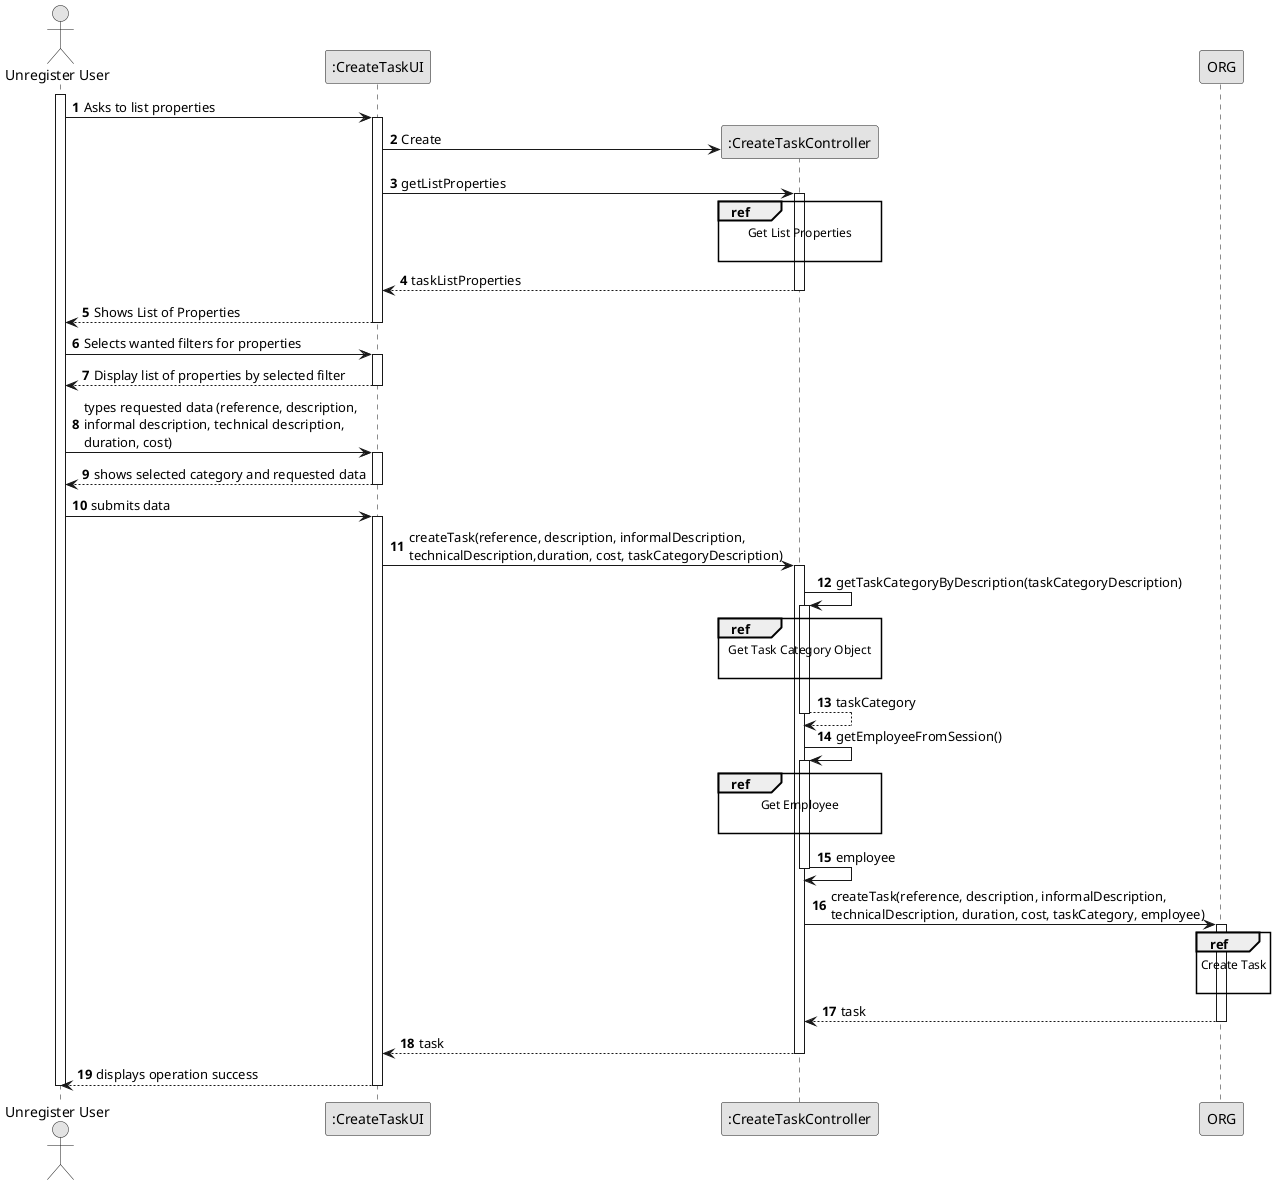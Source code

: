 @startuml
skinparam monochrome true
skinparam packageStyle rectangle
skinparam shadowing false

autonumber

'hide footbox
actor "Unregister User" as ADM
participant ":CreateTaskUI" as UI
participant ":CreateTaskController" as CTRL


activate ADM

    ADM -> UI : Asks to list properties

    activate UI

        UI -> CTRL** : Create
        UI -> CTRL : getListProperties
        ref over CTRL
            Get List Properties

        end ref

        activate CTRL

            CTRL --> UI : taskListProperties
        deactivate CTRL

        UI --> ADM : Shows List of Properties
    deactivate UI

    ADM -> UI : Selects wanted filters for properties
    activate UI

        UI --> ADM : Display list of properties by selected filter
    deactivate UI

    ADM -> UI : types requested data (reference, description,\ninformal description, technical description,\nduration, cost)
    activate UI

        UI --> ADM : shows selected category and requested data
    deactivate UI

    ADM -> UI : submits data
    activate UI

        UI -> CTRL : createTask(reference, description, informalDescription,\ntechnicalDescription,duration, cost, taskCategoryDescription)
        activate CTRL

            CTRL -> CTRL : getTaskCategoryByDescription(taskCategoryDescription)
            activate CTRL

                ref over CTRL
                    Get Task Category Object

                end ref

                CTRL --> CTRL : taskCategory
            deactivate CTRL

            CTRL -> CTRL : getEmployeeFromSession()
            activate CTRL

                ref over CTRL
                    Get Employee

                end ref
                CTRL -> CTRL : employee
            deactivate CTRL

            CTRL -> ORG: createTask(reference, description, informalDescription,\ntechnicalDescription, duration, cost, taskCategory, employee)
            activate ORG

                ref over ORG
                    Create Task

                end

                ORG --> CTRL : task
            deactivate ORG

            CTRL --> UI: task
            deactivate CTRL
            UI --> ADM: displays operation success
    deactivate UI

deactivate ADM

@enduml